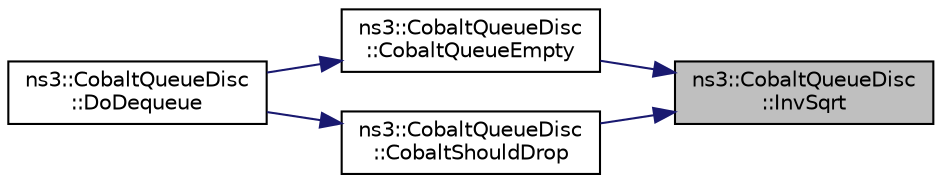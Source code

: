 digraph "ns3::CobaltQueueDisc::InvSqrt"
{
 // LATEX_PDF_SIZE
  edge [fontname="Helvetica",fontsize="10",labelfontname="Helvetica",labelfontsize="10"];
  node [fontname="Helvetica",fontsize="10",shape=record];
  rankdir="RL";
  Node1 [label="ns3::CobaltQueueDisc\l::InvSqrt",height=0.2,width=0.4,color="black", fillcolor="grey75", style="filled", fontcolor="black",tooltip=" "];
  Node1 -> Node2 [dir="back",color="midnightblue",fontsize="10",style="solid",fontname="Helvetica"];
  Node2 [label="ns3::CobaltQueueDisc\l::CobaltQueueEmpty",height=0.2,width=0.4,color="black", fillcolor="white", style="filled",URL="$classns3_1_1_cobalt_queue_disc.html#af6fcb03f19db1c3db8fd731efb53d23f",tooltip="Called when the queue becomes empty to alter the drop probabilities of Blue."];
  Node2 -> Node3 [dir="back",color="midnightblue",fontsize="10",style="solid",fontname="Helvetica"];
  Node3 [label="ns3::CobaltQueueDisc\l::DoDequeue",height=0.2,width=0.4,color="black", fillcolor="white", style="filled",URL="$classns3_1_1_cobalt_queue_disc.html#a1c62d3ba0ac9ff28b4779337ef0c36f7",tooltip="This function actually extracts a packet from the queue disc."];
  Node1 -> Node4 [dir="back",color="midnightblue",fontsize="10",style="solid",fontname="Helvetica"];
  Node4 [label="ns3::CobaltQueueDisc\l::CobaltShouldDrop",height=0.2,width=0.4,color="black", fillcolor="white", style="filled",URL="$classns3_1_1_cobalt_queue_disc.html#a59935fe3ec6a23ff7b55cd298fc4cc80",tooltip="Called to decide whether the current packet should be dropped based on decisions taken by Blue and Co..."];
  Node4 -> Node3 [dir="back",color="midnightblue",fontsize="10",style="solid",fontname="Helvetica"];
}
